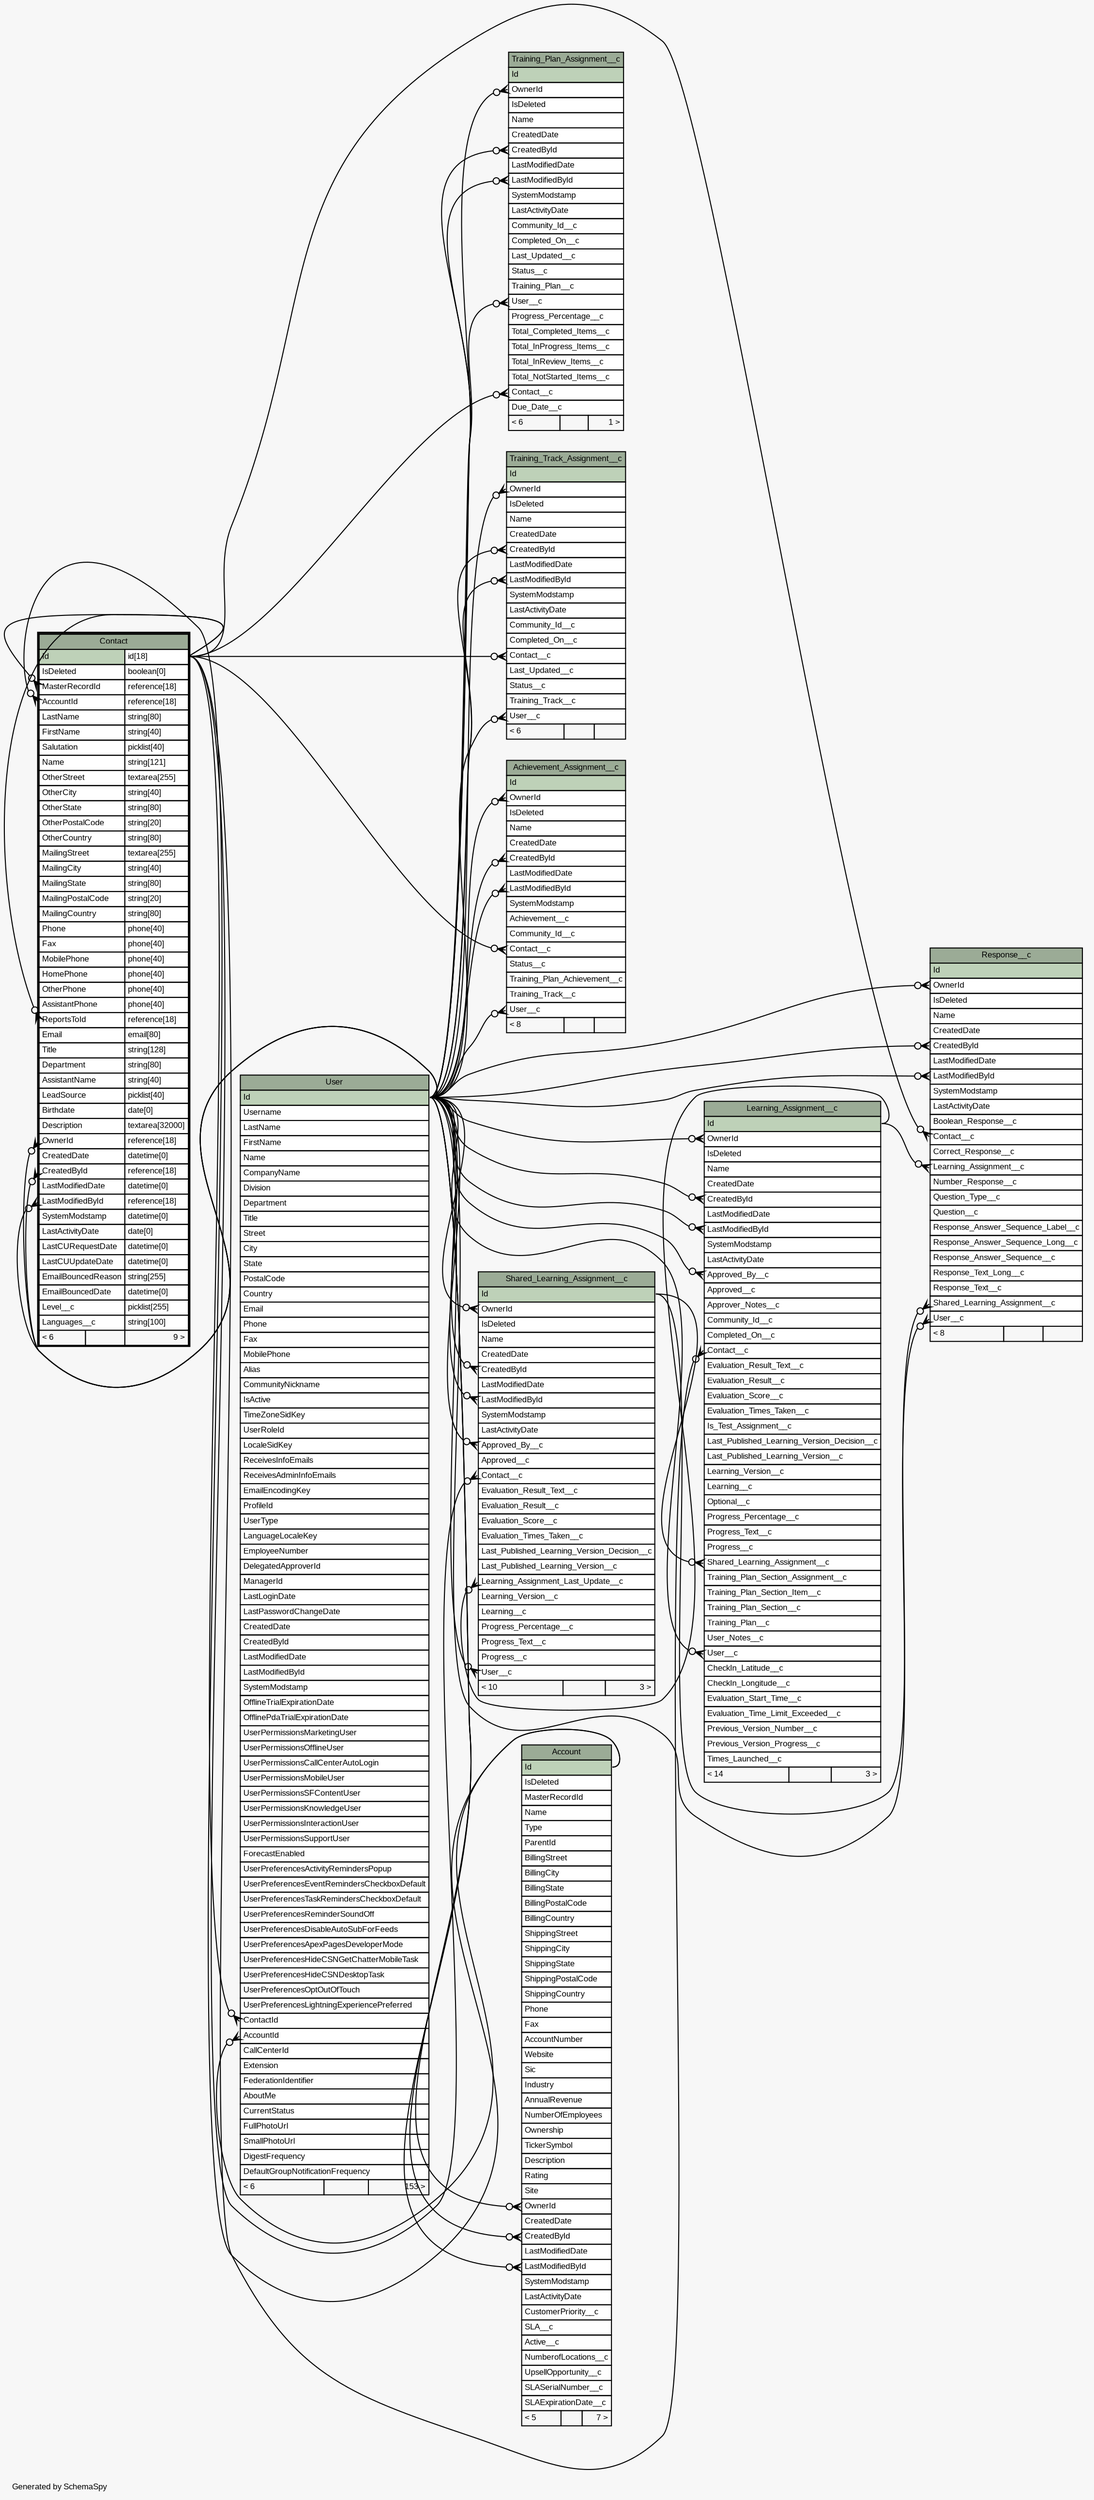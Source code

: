 // dot 2.36.0 on Mac OS X 10.10.3
// SchemaSpy rev 590
digraph "oneDegreeRelationshipsDiagram" {
  graph [
    rankdir="RL"
    bgcolor="#f7f7f7"
    label="\nGenerated by SchemaSpy"
    labeljust="l"
    nodesep="0.18"
    ranksep="0.46"
    fontname="Arial"
    fontsize="8"
  ];
  node [
    fontname="Arial"
    fontsize="8"
    shape="plaintext"
  ];
  edge [
    arrowsize="0.8"
  ];
  "Account":"CreatedById":w -> "User":"Id":e [arrowhead=none dir=back arrowtail=crowodot];
  "Account":"LastModifiedById":w -> "User":"Id":e [arrowhead=none dir=back arrowtail=crowodot];
  "Account":"OwnerId":w -> "User":"Id":e [arrowhead=none dir=back arrowtail=crowodot];
  "Achievement_Assignment__c":"Contact__c":w -> "Contact":"Id.type":e [arrowhead=none dir=back arrowtail=crowodot];
  "Achievement_Assignment__c":"CreatedById":w -> "User":"Id":e [arrowhead=none dir=back arrowtail=crowodot];
  "Achievement_Assignment__c":"LastModifiedById":w -> "User":"Id":e [arrowhead=none dir=back arrowtail=crowodot];
  "Achievement_Assignment__c":"OwnerId":w -> "User":"Id":e [arrowhead=none dir=back arrowtail=crowodot];
  "Achievement_Assignment__c":"User__c":w -> "User":"Id":e [arrowhead=none dir=back arrowtail=crowodot];
  "Contact":"AccountId":w -> "Account":"Id":e [arrowhead=none dir=back arrowtail=crowodot];
  "Contact":"CreatedById":w -> "User":"Id":e [arrowhead=none dir=back arrowtail=crowodot];
  "Contact":"LastModifiedById":w -> "User":"Id":e [arrowhead=none dir=back arrowtail=crowodot];
  "Contact":"MasterRecordId":w -> "Contact":"Id.type":e [arrowhead=none dir=back arrowtail=crowodot];
  "Contact":"OwnerId":w -> "User":"Id":e [arrowhead=none dir=back arrowtail=crowodot];
  "Contact":"ReportsToId":w -> "Contact":"Id.type":e [arrowhead=none dir=back arrowtail=crowodot];
  "Learning_Assignment__c":"Approved_By__c":w -> "User":"Id":e [arrowhead=none dir=back arrowtail=crowodot];
  "Learning_Assignment__c":"Contact__c":w -> "Contact":"Id.type":e [arrowhead=none dir=back arrowtail=crowodot];
  "Learning_Assignment__c":"CreatedById":w -> "User":"Id":e [arrowhead=none dir=back arrowtail=crowodot];
  "Learning_Assignment__c":"LastModifiedById":w -> "User":"Id":e [arrowhead=none dir=back arrowtail=crowodot];
  "Learning_Assignment__c":"OwnerId":w -> "User":"Id":e [arrowhead=none dir=back arrowtail=crowodot];
  "Learning_Assignment__c":"Shared_Learning_Assignment__c":w -> "Shared_Learning_Assignment__c":"Id":e [arrowhead=none dir=back arrowtail=crowodot];
  "Learning_Assignment__c":"User__c":w -> "User":"Id":e [arrowhead=none dir=back arrowtail=crowodot];
  "Response__c":"Contact__c":w -> "Contact":"Id.type":e [arrowhead=none dir=back arrowtail=crowodot];
  "Response__c":"CreatedById":w -> "User":"Id":e [arrowhead=none dir=back arrowtail=crowodot];
  "Response__c":"LastModifiedById":w -> "User":"Id":e [arrowhead=none dir=back arrowtail=crowodot];
  "Response__c":"Learning_Assignment__c":w -> "Learning_Assignment__c":"Id":e [arrowhead=none dir=back arrowtail=crowodot];
  "Response__c":"OwnerId":w -> "User":"Id":e [arrowhead=none dir=back arrowtail=crowodot];
  "Response__c":"Shared_Learning_Assignment__c":w -> "Shared_Learning_Assignment__c":"Id":e [arrowhead=none dir=back arrowtail=crowodot];
  "Response__c":"User__c":w -> "User":"Id":e [arrowhead=none dir=back arrowtail=crowodot];
  "Shared_Learning_Assignment__c":"Approved_By__c":w -> "User":"Id":e [arrowhead=none dir=back arrowtail=crowodot];
  "Shared_Learning_Assignment__c":"Contact__c":w -> "Contact":"Id.type":e [arrowhead=none dir=back arrowtail=crowodot];
  "Shared_Learning_Assignment__c":"CreatedById":w -> "User":"Id":e [arrowhead=none dir=back arrowtail=crowodot];
  "Shared_Learning_Assignment__c":"LastModifiedById":w -> "User":"Id":e [arrowhead=none dir=back arrowtail=crowodot];
  "Shared_Learning_Assignment__c":"Learning_Assignment_Last_Update__c":w -> "Learning_Assignment__c":"Id":e [arrowhead=none dir=back arrowtail=crowodot];
  "Shared_Learning_Assignment__c":"OwnerId":w -> "User":"Id":e [arrowhead=none dir=back arrowtail=crowodot];
  "Shared_Learning_Assignment__c":"User__c":w -> "User":"Id":e [arrowhead=none dir=back arrowtail=crowodot];
  "Training_Plan_Assignment__c":"Contact__c":w -> "Contact":"Id.type":e [arrowhead=none dir=back arrowtail=crowodot];
  "Training_Plan_Assignment__c":"CreatedById":w -> "User":"Id":e [arrowhead=none dir=back arrowtail=crowodot];
  "Training_Plan_Assignment__c":"LastModifiedById":w -> "User":"Id":e [arrowhead=none dir=back arrowtail=crowodot];
  "Training_Plan_Assignment__c":"OwnerId":w -> "User":"Id":e [arrowhead=none dir=back arrowtail=crowodot];
  "Training_Plan_Assignment__c":"User__c":w -> "User":"Id":e [arrowhead=none dir=back arrowtail=crowodot];
  "Training_Track_Assignment__c":"Contact__c":w -> "Contact":"Id.type":e [arrowhead=none dir=back arrowtail=crowodot];
  "Training_Track_Assignment__c":"CreatedById":w -> "User":"Id":e [arrowhead=none dir=back arrowtail=crowodot];
  "Training_Track_Assignment__c":"LastModifiedById":w -> "User":"Id":e [arrowhead=none dir=back arrowtail=crowodot];
  "Training_Track_Assignment__c":"OwnerId":w -> "User":"Id":e [arrowhead=none dir=back arrowtail=crowodot];
  "Training_Track_Assignment__c":"User__c":w -> "User":"Id":e [arrowhead=none dir=back arrowtail=crowodot];
  "User":"AccountId":w -> "Account":"Id":e [arrowhead=none dir=back arrowtail=crowodot];
  "User":"ContactId":w -> "Contact":"Id.type":e [arrowhead=none dir=back arrowtail=crowodot];
  "Account" [
    label=<
    <TABLE BORDER="0" CELLBORDER="1" CELLSPACING="0" BGCOLOR="#ffffff">
      <TR><TD COLSPAN="3" BGCOLOR="#9bab96" ALIGN="CENTER">Account</TD></TR>
      <TR><TD PORT="Id" COLSPAN="3" BGCOLOR="#bed1b8" ALIGN="LEFT">Id</TD></TR>
      <TR><TD PORT="IsDeleted" COLSPAN="3" ALIGN="LEFT">IsDeleted</TD></TR>
      <TR><TD PORT="MasterRecordId" COLSPAN="3" ALIGN="LEFT">MasterRecordId</TD></TR>
      <TR><TD PORT="Name" COLSPAN="3" ALIGN="LEFT">Name</TD></TR>
      <TR><TD PORT="Type" COLSPAN="3" ALIGN="LEFT">Type</TD></TR>
      <TR><TD PORT="ParentId" COLSPAN="3" ALIGN="LEFT">ParentId</TD></TR>
      <TR><TD PORT="BillingStreet" COLSPAN="3" ALIGN="LEFT">BillingStreet</TD></TR>
      <TR><TD PORT="BillingCity" COLSPAN="3" ALIGN="LEFT">BillingCity</TD></TR>
      <TR><TD PORT="BillingState" COLSPAN="3" ALIGN="LEFT">BillingState</TD></TR>
      <TR><TD PORT="BillingPostalCode" COLSPAN="3" ALIGN="LEFT">BillingPostalCode</TD></TR>
      <TR><TD PORT="BillingCountry" COLSPAN="3" ALIGN="LEFT">BillingCountry</TD></TR>
      <TR><TD PORT="ShippingStreet" COLSPAN="3" ALIGN="LEFT">ShippingStreet</TD></TR>
      <TR><TD PORT="ShippingCity" COLSPAN="3" ALIGN="LEFT">ShippingCity</TD></TR>
      <TR><TD PORT="ShippingState" COLSPAN="3" ALIGN="LEFT">ShippingState</TD></TR>
      <TR><TD PORT="ShippingPostalCode" COLSPAN="3" ALIGN="LEFT">ShippingPostalCode</TD></TR>
      <TR><TD PORT="ShippingCountry" COLSPAN="3" ALIGN="LEFT">ShippingCountry</TD></TR>
      <TR><TD PORT="Phone" COLSPAN="3" ALIGN="LEFT">Phone</TD></TR>
      <TR><TD PORT="Fax" COLSPAN="3" ALIGN="LEFT">Fax</TD></TR>
      <TR><TD PORT="AccountNumber" COLSPAN="3" ALIGN="LEFT">AccountNumber</TD></TR>
      <TR><TD PORT="Website" COLSPAN="3" ALIGN="LEFT">Website</TD></TR>
      <TR><TD PORT="Sic" COLSPAN="3" ALIGN="LEFT">Sic</TD></TR>
      <TR><TD PORT="Industry" COLSPAN="3" ALIGN="LEFT">Industry</TD></TR>
      <TR><TD PORT="AnnualRevenue" COLSPAN="3" ALIGN="LEFT">AnnualRevenue</TD></TR>
      <TR><TD PORT="NumberOfEmployees" COLSPAN="3" ALIGN="LEFT">NumberOfEmployees</TD></TR>
      <TR><TD PORT="Ownership" COLSPAN="3" ALIGN="LEFT">Ownership</TD></TR>
      <TR><TD PORT="TickerSymbol" COLSPAN="3" ALIGN="LEFT">TickerSymbol</TD></TR>
      <TR><TD PORT="Description" COLSPAN="3" ALIGN="LEFT">Description</TD></TR>
      <TR><TD PORT="Rating" COLSPAN="3" ALIGN="LEFT">Rating</TD></TR>
      <TR><TD PORT="Site" COLSPAN="3" ALIGN="LEFT">Site</TD></TR>
      <TR><TD PORT="OwnerId" COLSPAN="3" ALIGN="LEFT">OwnerId</TD></TR>
      <TR><TD PORT="CreatedDate" COLSPAN="3" ALIGN="LEFT">CreatedDate</TD></TR>
      <TR><TD PORT="CreatedById" COLSPAN="3" ALIGN="LEFT">CreatedById</TD></TR>
      <TR><TD PORT="LastModifiedDate" COLSPAN="3" ALIGN="LEFT">LastModifiedDate</TD></TR>
      <TR><TD PORT="LastModifiedById" COLSPAN="3" ALIGN="LEFT">LastModifiedById</TD></TR>
      <TR><TD PORT="SystemModstamp" COLSPAN="3" ALIGN="LEFT">SystemModstamp</TD></TR>
      <TR><TD PORT="LastActivityDate" COLSPAN="3" ALIGN="LEFT">LastActivityDate</TD></TR>
      <TR><TD PORT="CustomerPriority__c" COLSPAN="3" ALIGN="LEFT">CustomerPriority__c</TD></TR>
      <TR><TD PORT="SLA__c" COLSPAN="3" ALIGN="LEFT">SLA__c</TD></TR>
      <TR><TD PORT="Active__c" COLSPAN="3" ALIGN="LEFT">Active__c</TD></TR>
      <TR><TD PORT="NumberofLocations__c" COLSPAN="3" ALIGN="LEFT">NumberofLocations__c</TD></TR>
      <TR><TD PORT="UpsellOpportunity__c" COLSPAN="3" ALIGN="LEFT">UpsellOpportunity__c</TD></TR>
      <TR><TD PORT="SLASerialNumber__c" COLSPAN="3" ALIGN="LEFT">SLASerialNumber__c</TD></TR>
      <TR><TD PORT="SLAExpirationDate__c" COLSPAN="3" ALIGN="LEFT">SLAExpirationDate__c</TD></TR>
      <TR><TD ALIGN="LEFT" BGCOLOR="#f7f7f7">&lt; 5</TD><TD ALIGN="RIGHT" BGCOLOR="#f7f7f7">  </TD><TD ALIGN="RIGHT" BGCOLOR="#f7f7f7">7 &gt;</TD></TR>
    </TABLE>>
    URL="Account.html"
    tooltip="Account"
  ];
  "Achievement_Assignment__c" [
    label=<
    <TABLE BORDER="0" CELLBORDER="1" CELLSPACING="0" BGCOLOR="#ffffff">
      <TR><TD COLSPAN="3" BGCOLOR="#9bab96" ALIGN="CENTER">Achievement_Assignment__c</TD></TR>
      <TR><TD PORT="Id" COLSPAN="3" BGCOLOR="#bed1b8" ALIGN="LEFT">Id</TD></TR>
      <TR><TD PORT="OwnerId" COLSPAN="3" ALIGN="LEFT">OwnerId</TD></TR>
      <TR><TD PORT="IsDeleted" COLSPAN="3" ALIGN="LEFT">IsDeleted</TD></TR>
      <TR><TD PORT="Name" COLSPAN="3" ALIGN="LEFT">Name</TD></TR>
      <TR><TD PORT="CreatedDate" COLSPAN="3" ALIGN="LEFT">CreatedDate</TD></TR>
      <TR><TD PORT="CreatedById" COLSPAN="3" ALIGN="LEFT">CreatedById</TD></TR>
      <TR><TD PORT="LastModifiedDate" COLSPAN="3" ALIGN="LEFT">LastModifiedDate</TD></TR>
      <TR><TD PORT="LastModifiedById" COLSPAN="3" ALIGN="LEFT">LastModifiedById</TD></TR>
      <TR><TD PORT="SystemModstamp" COLSPAN="3" ALIGN="LEFT">SystemModstamp</TD></TR>
      <TR><TD PORT="Achievement__c" COLSPAN="3" ALIGN="LEFT">Achievement__c</TD></TR>
      <TR><TD PORT="Community_Id__c" COLSPAN="3" ALIGN="LEFT">Community_Id__c</TD></TR>
      <TR><TD PORT="Contact__c" COLSPAN="3" ALIGN="LEFT">Contact__c</TD></TR>
      <TR><TD PORT="Status__c" COLSPAN="3" ALIGN="LEFT">Status__c</TD></TR>
      <TR><TD PORT="Training_Plan_Achievement__c" COLSPAN="3" ALIGN="LEFT">Training_Plan_Achievement__c</TD></TR>
      <TR><TD PORT="Training_Track__c" COLSPAN="3" ALIGN="LEFT">Training_Track__c</TD></TR>
      <TR><TD PORT="User__c" COLSPAN="3" ALIGN="LEFT">User__c</TD></TR>
      <TR><TD ALIGN="LEFT" BGCOLOR="#f7f7f7">&lt; 8</TD><TD ALIGN="RIGHT" BGCOLOR="#f7f7f7">  </TD><TD ALIGN="RIGHT" BGCOLOR="#f7f7f7">  </TD></TR>
    </TABLE>>
    URL="Achievement_Assignment__c.html"
    tooltip="Achievement_Assignment__c"
  ];
  "Contact" [
    label=<
    <TABLE BORDER="2" CELLBORDER="1" CELLSPACING="0" BGCOLOR="#ffffff">
      <TR><TD COLSPAN="3" BGCOLOR="#9bab96" ALIGN="CENTER">Contact</TD></TR>
      <TR><TD PORT="Id" COLSPAN="2" BGCOLOR="#bed1b8" ALIGN="LEFT">Id</TD><TD PORT="Id.type" ALIGN="LEFT">id[18]</TD></TR>
      <TR><TD PORT="IsDeleted" COLSPAN="2" ALIGN="LEFT">IsDeleted</TD><TD PORT="IsDeleted.type" ALIGN="LEFT">boolean[0]</TD></TR>
      <TR><TD PORT="MasterRecordId" COLSPAN="2" ALIGN="LEFT">MasterRecordId</TD><TD PORT="MasterRecordId.type" ALIGN="LEFT">reference[18]</TD></TR>
      <TR><TD PORT="AccountId" COLSPAN="2" ALIGN="LEFT">AccountId</TD><TD PORT="AccountId.type" ALIGN="LEFT">reference[18]</TD></TR>
      <TR><TD PORT="LastName" COLSPAN="2" ALIGN="LEFT">LastName</TD><TD PORT="LastName.type" ALIGN="LEFT">string[80]</TD></TR>
      <TR><TD PORT="FirstName" COLSPAN="2" ALIGN="LEFT">FirstName</TD><TD PORT="FirstName.type" ALIGN="LEFT">string[40]</TD></TR>
      <TR><TD PORT="Salutation" COLSPAN="2" ALIGN="LEFT">Salutation</TD><TD PORT="Salutation.type" ALIGN="LEFT">picklist[40]</TD></TR>
      <TR><TD PORT="Name" COLSPAN="2" ALIGN="LEFT">Name</TD><TD PORT="Name.type" ALIGN="LEFT">string[121]</TD></TR>
      <TR><TD PORT="OtherStreet" COLSPAN="2" ALIGN="LEFT">OtherStreet</TD><TD PORT="OtherStreet.type" ALIGN="LEFT">textarea[255]</TD></TR>
      <TR><TD PORT="OtherCity" COLSPAN="2" ALIGN="LEFT">OtherCity</TD><TD PORT="OtherCity.type" ALIGN="LEFT">string[40]</TD></TR>
      <TR><TD PORT="OtherState" COLSPAN="2" ALIGN="LEFT">OtherState</TD><TD PORT="OtherState.type" ALIGN="LEFT">string[80]</TD></TR>
      <TR><TD PORT="OtherPostalCode" COLSPAN="2" ALIGN="LEFT">OtherPostalCode</TD><TD PORT="OtherPostalCode.type" ALIGN="LEFT">string[20]</TD></TR>
      <TR><TD PORT="OtherCountry" COLSPAN="2" ALIGN="LEFT">OtherCountry</TD><TD PORT="OtherCountry.type" ALIGN="LEFT">string[80]</TD></TR>
      <TR><TD PORT="MailingStreet" COLSPAN="2" ALIGN="LEFT">MailingStreet</TD><TD PORT="MailingStreet.type" ALIGN="LEFT">textarea[255]</TD></TR>
      <TR><TD PORT="MailingCity" COLSPAN="2" ALIGN="LEFT">MailingCity</TD><TD PORT="MailingCity.type" ALIGN="LEFT">string[40]</TD></TR>
      <TR><TD PORT="MailingState" COLSPAN="2" ALIGN="LEFT">MailingState</TD><TD PORT="MailingState.type" ALIGN="LEFT">string[80]</TD></TR>
      <TR><TD PORT="MailingPostalCode" COLSPAN="2" ALIGN="LEFT">MailingPostalCode</TD><TD PORT="MailingPostalCode.type" ALIGN="LEFT">string[20]</TD></TR>
      <TR><TD PORT="MailingCountry" COLSPAN="2" ALIGN="LEFT">MailingCountry</TD><TD PORT="MailingCountry.type" ALIGN="LEFT">string[80]</TD></TR>
      <TR><TD PORT="Phone" COLSPAN="2" ALIGN="LEFT">Phone</TD><TD PORT="Phone.type" ALIGN="LEFT">phone[40]</TD></TR>
      <TR><TD PORT="Fax" COLSPAN="2" ALIGN="LEFT">Fax</TD><TD PORT="Fax.type" ALIGN="LEFT">phone[40]</TD></TR>
      <TR><TD PORT="MobilePhone" COLSPAN="2" ALIGN="LEFT">MobilePhone</TD><TD PORT="MobilePhone.type" ALIGN="LEFT">phone[40]</TD></TR>
      <TR><TD PORT="HomePhone" COLSPAN="2" ALIGN="LEFT">HomePhone</TD><TD PORT="HomePhone.type" ALIGN="LEFT">phone[40]</TD></TR>
      <TR><TD PORT="OtherPhone" COLSPAN="2" ALIGN="LEFT">OtherPhone</TD><TD PORT="OtherPhone.type" ALIGN="LEFT">phone[40]</TD></TR>
      <TR><TD PORT="AssistantPhone" COLSPAN="2" ALIGN="LEFT">AssistantPhone</TD><TD PORT="AssistantPhone.type" ALIGN="LEFT">phone[40]</TD></TR>
      <TR><TD PORT="ReportsToId" COLSPAN="2" ALIGN="LEFT">ReportsToId</TD><TD PORT="ReportsToId.type" ALIGN="LEFT">reference[18]</TD></TR>
      <TR><TD PORT="Email" COLSPAN="2" ALIGN="LEFT">Email</TD><TD PORT="Email.type" ALIGN="LEFT">email[80]</TD></TR>
      <TR><TD PORT="Title" COLSPAN="2" ALIGN="LEFT">Title</TD><TD PORT="Title.type" ALIGN="LEFT">string[128]</TD></TR>
      <TR><TD PORT="Department" COLSPAN="2" ALIGN="LEFT">Department</TD><TD PORT="Department.type" ALIGN="LEFT">string[80]</TD></TR>
      <TR><TD PORT="AssistantName" COLSPAN="2" ALIGN="LEFT">AssistantName</TD><TD PORT="AssistantName.type" ALIGN="LEFT">string[40]</TD></TR>
      <TR><TD PORT="LeadSource" COLSPAN="2" ALIGN="LEFT">LeadSource</TD><TD PORT="LeadSource.type" ALIGN="LEFT">picklist[40]</TD></TR>
      <TR><TD PORT="Birthdate" COLSPAN="2" ALIGN="LEFT">Birthdate</TD><TD PORT="Birthdate.type" ALIGN="LEFT">date[0]</TD></TR>
      <TR><TD PORT="Description" COLSPAN="2" ALIGN="LEFT">Description</TD><TD PORT="Description.type" ALIGN="LEFT">textarea[32000]</TD></TR>
      <TR><TD PORT="OwnerId" COLSPAN="2" ALIGN="LEFT">OwnerId</TD><TD PORT="OwnerId.type" ALIGN="LEFT">reference[18]</TD></TR>
      <TR><TD PORT="CreatedDate" COLSPAN="2" ALIGN="LEFT">CreatedDate</TD><TD PORT="CreatedDate.type" ALIGN="LEFT">datetime[0]</TD></TR>
      <TR><TD PORT="CreatedById" COLSPAN="2" ALIGN="LEFT">CreatedById</TD><TD PORT="CreatedById.type" ALIGN="LEFT">reference[18]</TD></TR>
      <TR><TD PORT="LastModifiedDate" COLSPAN="2" ALIGN="LEFT">LastModifiedDate</TD><TD PORT="LastModifiedDate.type" ALIGN="LEFT">datetime[0]</TD></TR>
      <TR><TD PORT="LastModifiedById" COLSPAN="2" ALIGN="LEFT">LastModifiedById</TD><TD PORT="LastModifiedById.type" ALIGN="LEFT">reference[18]</TD></TR>
      <TR><TD PORT="SystemModstamp" COLSPAN="2" ALIGN="LEFT">SystemModstamp</TD><TD PORT="SystemModstamp.type" ALIGN="LEFT">datetime[0]</TD></TR>
      <TR><TD PORT="LastActivityDate" COLSPAN="2" ALIGN="LEFT">LastActivityDate</TD><TD PORT="LastActivityDate.type" ALIGN="LEFT">date[0]</TD></TR>
      <TR><TD PORT="LastCURequestDate" COLSPAN="2" ALIGN="LEFT">LastCURequestDate</TD><TD PORT="LastCURequestDate.type" ALIGN="LEFT">datetime[0]</TD></TR>
      <TR><TD PORT="LastCUUpdateDate" COLSPAN="2" ALIGN="LEFT">LastCUUpdateDate</TD><TD PORT="LastCUUpdateDate.type" ALIGN="LEFT">datetime[0]</TD></TR>
      <TR><TD PORT="EmailBouncedReason" COLSPAN="2" ALIGN="LEFT">EmailBouncedReason</TD><TD PORT="EmailBouncedReason.type" ALIGN="LEFT">string[255]</TD></TR>
      <TR><TD PORT="EmailBouncedDate" COLSPAN="2" ALIGN="LEFT">EmailBouncedDate</TD><TD PORT="EmailBouncedDate.type" ALIGN="LEFT">datetime[0]</TD></TR>
      <TR><TD PORT="Level__c" COLSPAN="2" ALIGN="LEFT">Level__c</TD><TD PORT="Level__c.type" ALIGN="LEFT">picklist[255]</TD></TR>
      <TR><TD PORT="Languages__c" COLSPAN="2" ALIGN="LEFT">Languages__c</TD><TD PORT="Languages__c.type" ALIGN="LEFT">string[100]</TD></TR>
      <TR><TD ALIGN="LEFT" BGCOLOR="#f7f7f7">&lt; 6</TD><TD ALIGN="RIGHT" BGCOLOR="#f7f7f7">  </TD><TD ALIGN="RIGHT" BGCOLOR="#f7f7f7">9 &gt;</TD></TR>
    </TABLE>>
    URL="Contact.html"
    tooltip="Contact"
  ];
  "Learning_Assignment__c" [
    label=<
    <TABLE BORDER="0" CELLBORDER="1" CELLSPACING="0" BGCOLOR="#ffffff">
      <TR><TD COLSPAN="3" BGCOLOR="#9bab96" ALIGN="CENTER">Learning_Assignment__c</TD></TR>
      <TR><TD PORT="Id" COLSPAN="3" BGCOLOR="#bed1b8" ALIGN="LEFT">Id</TD></TR>
      <TR><TD PORT="OwnerId" COLSPAN="3" ALIGN="LEFT">OwnerId</TD></TR>
      <TR><TD PORT="IsDeleted" COLSPAN="3" ALIGN="LEFT">IsDeleted</TD></TR>
      <TR><TD PORT="Name" COLSPAN="3" ALIGN="LEFT">Name</TD></TR>
      <TR><TD PORT="CreatedDate" COLSPAN="3" ALIGN="LEFT">CreatedDate</TD></TR>
      <TR><TD PORT="CreatedById" COLSPAN="3" ALIGN="LEFT">CreatedById</TD></TR>
      <TR><TD PORT="LastModifiedDate" COLSPAN="3" ALIGN="LEFT">LastModifiedDate</TD></TR>
      <TR><TD PORT="LastModifiedById" COLSPAN="3" ALIGN="LEFT">LastModifiedById</TD></TR>
      <TR><TD PORT="SystemModstamp" COLSPAN="3" ALIGN="LEFT">SystemModstamp</TD></TR>
      <TR><TD PORT="LastActivityDate" COLSPAN="3" ALIGN="LEFT">LastActivityDate</TD></TR>
      <TR><TD PORT="Approved_By__c" COLSPAN="3" ALIGN="LEFT">Approved_By__c</TD></TR>
      <TR><TD PORT="Approved__c" COLSPAN="3" ALIGN="LEFT">Approved__c</TD></TR>
      <TR><TD PORT="Approver_Notes__c" COLSPAN="3" ALIGN="LEFT">Approver_Notes__c</TD></TR>
      <TR><TD PORT="Community_Id__c" COLSPAN="3" ALIGN="LEFT">Community_Id__c</TD></TR>
      <TR><TD PORT="Completed_On__c" COLSPAN="3" ALIGN="LEFT">Completed_On__c</TD></TR>
      <TR><TD PORT="Contact__c" COLSPAN="3" ALIGN="LEFT">Contact__c</TD></TR>
      <TR><TD PORT="Evaluation_Result_Text__c" COLSPAN="3" ALIGN="LEFT">Evaluation_Result_Text__c</TD></TR>
      <TR><TD PORT="Evaluation_Result__c" COLSPAN="3" ALIGN="LEFT">Evaluation_Result__c</TD></TR>
      <TR><TD PORT="Evaluation_Score__c" COLSPAN="3" ALIGN="LEFT">Evaluation_Score__c</TD></TR>
      <TR><TD PORT="Evaluation_Times_Taken__c" COLSPAN="3" ALIGN="LEFT">Evaluation_Times_Taken__c</TD></TR>
      <TR><TD PORT="Is_Test_Assignment__c" COLSPAN="3" ALIGN="LEFT">Is_Test_Assignment__c</TD></TR>
      <TR><TD PORT="Last_Published_Learning_Version_Decision__c" COLSPAN="3" ALIGN="LEFT">Last_Published_Learning_Version_Decision__c</TD></TR>
      <TR><TD PORT="Last_Published_Learning_Version__c" COLSPAN="3" ALIGN="LEFT">Last_Published_Learning_Version__c</TD></TR>
      <TR><TD PORT="Learning_Version__c" COLSPAN="3" ALIGN="LEFT">Learning_Version__c</TD></TR>
      <TR><TD PORT="Learning__c" COLSPAN="3" ALIGN="LEFT">Learning__c</TD></TR>
      <TR><TD PORT="Optional__c" COLSPAN="3" ALIGN="LEFT">Optional__c</TD></TR>
      <TR><TD PORT="Progress_Percentage__c" COLSPAN="3" ALIGN="LEFT">Progress_Percentage__c</TD></TR>
      <TR><TD PORT="Progress_Text__c" COLSPAN="3" ALIGN="LEFT">Progress_Text__c</TD></TR>
      <TR><TD PORT="Progress__c" COLSPAN="3" ALIGN="LEFT">Progress__c</TD></TR>
      <TR><TD PORT="Shared_Learning_Assignment__c" COLSPAN="3" ALIGN="LEFT">Shared_Learning_Assignment__c</TD></TR>
      <TR><TD PORT="Training_Plan_Section_Assignment__c" COLSPAN="3" ALIGN="LEFT">Training_Plan_Section_Assignment__c</TD></TR>
      <TR><TD PORT="Training_Plan_Section_Item__c" COLSPAN="3" ALIGN="LEFT">Training_Plan_Section_Item__c</TD></TR>
      <TR><TD PORT="Training_Plan_Section__c" COLSPAN="3" ALIGN="LEFT">Training_Plan_Section__c</TD></TR>
      <TR><TD PORT="Training_Plan__c" COLSPAN="3" ALIGN="LEFT">Training_Plan__c</TD></TR>
      <TR><TD PORT="User_Notes__c" COLSPAN="3" ALIGN="LEFT">User_Notes__c</TD></TR>
      <TR><TD PORT="User__c" COLSPAN="3" ALIGN="LEFT">User__c</TD></TR>
      <TR><TD PORT="CheckIn_Latitude__c" COLSPAN="3" ALIGN="LEFT">CheckIn_Latitude__c</TD></TR>
      <TR><TD PORT="CheckIn_Longitude__c" COLSPAN="3" ALIGN="LEFT">CheckIn_Longitude__c</TD></TR>
      <TR><TD PORT="Evaluation_Start_Time__c" COLSPAN="3" ALIGN="LEFT">Evaluation_Start_Time__c</TD></TR>
      <TR><TD PORT="Evaluation_Time_Limit_Exceeded__c" COLSPAN="3" ALIGN="LEFT">Evaluation_Time_Limit_Exceeded__c</TD></TR>
      <TR><TD PORT="Previous_Version_Number__c" COLSPAN="3" ALIGN="LEFT">Previous_Version_Number__c</TD></TR>
      <TR><TD PORT="Previous_Version_Progress__c" COLSPAN="3" ALIGN="LEFT">Previous_Version_Progress__c</TD></TR>
      <TR><TD PORT="Times_Launched__c" COLSPAN="3" ALIGN="LEFT">Times_Launched__c</TD></TR>
      <TR><TD ALIGN="LEFT" BGCOLOR="#f7f7f7">&lt; 14</TD><TD ALIGN="RIGHT" BGCOLOR="#f7f7f7">  </TD><TD ALIGN="RIGHT" BGCOLOR="#f7f7f7">3 &gt;</TD></TR>
    </TABLE>>
    URL="Learning_Assignment__c.html"
    tooltip="Learning_Assignment__c"
  ];
  "Response__c" [
    label=<
    <TABLE BORDER="0" CELLBORDER="1" CELLSPACING="0" BGCOLOR="#ffffff">
      <TR><TD COLSPAN="3" BGCOLOR="#9bab96" ALIGN="CENTER">Response__c</TD></TR>
      <TR><TD PORT="Id" COLSPAN="3" BGCOLOR="#bed1b8" ALIGN="LEFT">Id</TD></TR>
      <TR><TD PORT="OwnerId" COLSPAN="3" ALIGN="LEFT">OwnerId</TD></TR>
      <TR><TD PORT="IsDeleted" COLSPAN="3" ALIGN="LEFT">IsDeleted</TD></TR>
      <TR><TD PORT="Name" COLSPAN="3" ALIGN="LEFT">Name</TD></TR>
      <TR><TD PORT="CreatedDate" COLSPAN="3" ALIGN="LEFT">CreatedDate</TD></TR>
      <TR><TD PORT="CreatedById" COLSPAN="3" ALIGN="LEFT">CreatedById</TD></TR>
      <TR><TD PORT="LastModifiedDate" COLSPAN="3" ALIGN="LEFT">LastModifiedDate</TD></TR>
      <TR><TD PORT="LastModifiedById" COLSPAN="3" ALIGN="LEFT">LastModifiedById</TD></TR>
      <TR><TD PORT="SystemModstamp" COLSPAN="3" ALIGN="LEFT">SystemModstamp</TD></TR>
      <TR><TD PORT="LastActivityDate" COLSPAN="3" ALIGN="LEFT">LastActivityDate</TD></TR>
      <TR><TD PORT="Boolean_Response__c" COLSPAN="3" ALIGN="LEFT">Boolean_Response__c</TD></TR>
      <TR><TD PORT="Contact__c" COLSPAN="3" ALIGN="LEFT">Contact__c</TD></TR>
      <TR><TD PORT="Correct_Response__c" COLSPAN="3" ALIGN="LEFT">Correct_Response__c</TD></TR>
      <TR><TD PORT="Learning_Assignment__c" COLSPAN="3" ALIGN="LEFT">Learning_Assignment__c</TD></TR>
      <TR><TD PORT="Number_Response__c" COLSPAN="3" ALIGN="LEFT">Number_Response__c</TD></TR>
      <TR><TD PORT="Question_Type__c" COLSPAN="3" ALIGN="LEFT">Question_Type__c</TD></TR>
      <TR><TD PORT="Question__c" COLSPAN="3" ALIGN="LEFT">Question__c</TD></TR>
      <TR><TD PORT="Response_Answer_Sequence_Label__c" COLSPAN="3" ALIGN="LEFT">Response_Answer_Sequence_Label__c</TD></TR>
      <TR><TD PORT="Response_Answer_Sequence_Long__c" COLSPAN="3" ALIGN="LEFT">Response_Answer_Sequence_Long__c</TD></TR>
      <TR><TD PORT="Response_Answer_Sequence__c" COLSPAN="3" ALIGN="LEFT">Response_Answer_Sequence__c</TD></TR>
      <TR><TD PORT="Response_Text_Long__c" COLSPAN="3" ALIGN="LEFT">Response_Text_Long__c</TD></TR>
      <TR><TD PORT="Response_Text__c" COLSPAN="3" ALIGN="LEFT">Response_Text__c</TD></TR>
      <TR><TD PORT="Shared_Learning_Assignment__c" COLSPAN="3" ALIGN="LEFT">Shared_Learning_Assignment__c</TD></TR>
      <TR><TD PORT="User__c" COLSPAN="3" ALIGN="LEFT">User__c</TD></TR>
      <TR><TD ALIGN="LEFT" BGCOLOR="#f7f7f7">&lt; 8</TD><TD ALIGN="RIGHT" BGCOLOR="#f7f7f7">  </TD><TD ALIGN="RIGHT" BGCOLOR="#f7f7f7">  </TD></TR>
    </TABLE>>
    URL="Response__c.html"
    tooltip="Response__c"
  ];
  "Shared_Learning_Assignment__c" [
    label=<
    <TABLE BORDER="0" CELLBORDER="1" CELLSPACING="0" BGCOLOR="#ffffff">
      <TR><TD COLSPAN="3" BGCOLOR="#9bab96" ALIGN="CENTER">Shared_Learning_Assignment__c</TD></TR>
      <TR><TD PORT="Id" COLSPAN="3" BGCOLOR="#bed1b8" ALIGN="LEFT">Id</TD></TR>
      <TR><TD PORT="OwnerId" COLSPAN="3" ALIGN="LEFT">OwnerId</TD></TR>
      <TR><TD PORT="IsDeleted" COLSPAN="3" ALIGN="LEFT">IsDeleted</TD></TR>
      <TR><TD PORT="Name" COLSPAN="3" ALIGN="LEFT">Name</TD></TR>
      <TR><TD PORT="CreatedDate" COLSPAN="3" ALIGN="LEFT">CreatedDate</TD></TR>
      <TR><TD PORT="CreatedById" COLSPAN="3" ALIGN="LEFT">CreatedById</TD></TR>
      <TR><TD PORT="LastModifiedDate" COLSPAN="3" ALIGN="LEFT">LastModifiedDate</TD></TR>
      <TR><TD PORT="LastModifiedById" COLSPAN="3" ALIGN="LEFT">LastModifiedById</TD></TR>
      <TR><TD PORT="SystemModstamp" COLSPAN="3" ALIGN="LEFT">SystemModstamp</TD></TR>
      <TR><TD PORT="LastActivityDate" COLSPAN="3" ALIGN="LEFT">LastActivityDate</TD></TR>
      <TR><TD PORT="Approved_By__c" COLSPAN="3" ALIGN="LEFT">Approved_By__c</TD></TR>
      <TR><TD PORT="Approved__c" COLSPAN="3" ALIGN="LEFT">Approved__c</TD></TR>
      <TR><TD PORT="Contact__c" COLSPAN="3" ALIGN="LEFT">Contact__c</TD></TR>
      <TR><TD PORT="Evaluation_Result_Text__c" COLSPAN="3" ALIGN="LEFT">Evaluation_Result_Text__c</TD></TR>
      <TR><TD PORT="Evaluation_Result__c" COLSPAN="3" ALIGN="LEFT">Evaluation_Result__c</TD></TR>
      <TR><TD PORT="Evaluation_Score__c" COLSPAN="3" ALIGN="LEFT">Evaluation_Score__c</TD></TR>
      <TR><TD PORT="Evaluation_Times_Taken__c" COLSPAN="3" ALIGN="LEFT">Evaluation_Times_Taken__c</TD></TR>
      <TR><TD PORT="Last_Published_Learning_Version_Decision__c" COLSPAN="3" ALIGN="LEFT">Last_Published_Learning_Version_Decision__c</TD></TR>
      <TR><TD PORT="Last_Published_Learning_Version__c" COLSPAN="3" ALIGN="LEFT">Last_Published_Learning_Version__c</TD></TR>
      <TR><TD PORT="Learning_Assignment_Last_Update__c" COLSPAN="3" ALIGN="LEFT">Learning_Assignment_Last_Update__c</TD></TR>
      <TR><TD PORT="Learning_Version__c" COLSPAN="3" ALIGN="LEFT">Learning_Version__c</TD></TR>
      <TR><TD PORT="Learning__c" COLSPAN="3" ALIGN="LEFT">Learning__c</TD></TR>
      <TR><TD PORT="Progress_Percentage__c" COLSPAN="3" ALIGN="LEFT">Progress_Percentage__c</TD></TR>
      <TR><TD PORT="Progress_Text__c" COLSPAN="3" ALIGN="LEFT">Progress_Text__c</TD></TR>
      <TR><TD PORT="Progress__c" COLSPAN="3" ALIGN="LEFT">Progress__c</TD></TR>
      <TR><TD PORT="User__c" COLSPAN="3" ALIGN="LEFT">User__c</TD></TR>
      <TR><TD ALIGN="LEFT" BGCOLOR="#f7f7f7">&lt; 10</TD><TD ALIGN="RIGHT" BGCOLOR="#f7f7f7">  </TD><TD ALIGN="RIGHT" BGCOLOR="#f7f7f7">3 &gt;</TD></TR>
    </TABLE>>
    URL="Shared_Learning_Assignment__c.html"
    tooltip="Shared_Learning_Assignment__c"
  ];
  "Training_Plan_Assignment__c" [
    label=<
    <TABLE BORDER="0" CELLBORDER="1" CELLSPACING="0" BGCOLOR="#ffffff">
      <TR><TD COLSPAN="3" BGCOLOR="#9bab96" ALIGN="CENTER">Training_Plan_Assignment__c</TD></TR>
      <TR><TD PORT="Id" COLSPAN="3" BGCOLOR="#bed1b8" ALIGN="LEFT">Id</TD></TR>
      <TR><TD PORT="OwnerId" COLSPAN="3" ALIGN="LEFT">OwnerId</TD></TR>
      <TR><TD PORT="IsDeleted" COLSPAN="3" ALIGN="LEFT">IsDeleted</TD></TR>
      <TR><TD PORT="Name" COLSPAN="3" ALIGN="LEFT">Name</TD></TR>
      <TR><TD PORT="CreatedDate" COLSPAN="3" ALIGN="LEFT">CreatedDate</TD></TR>
      <TR><TD PORT="CreatedById" COLSPAN="3" ALIGN="LEFT">CreatedById</TD></TR>
      <TR><TD PORT="LastModifiedDate" COLSPAN="3" ALIGN="LEFT">LastModifiedDate</TD></TR>
      <TR><TD PORT="LastModifiedById" COLSPAN="3" ALIGN="LEFT">LastModifiedById</TD></TR>
      <TR><TD PORT="SystemModstamp" COLSPAN="3" ALIGN="LEFT">SystemModstamp</TD></TR>
      <TR><TD PORT="LastActivityDate" COLSPAN="3" ALIGN="LEFT">LastActivityDate</TD></TR>
      <TR><TD PORT="Community_Id__c" COLSPAN="3" ALIGN="LEFT">Community_Id__c</TD></TR>
      <TR><TD PORT="Completed_On__c" COLSPAN="3" ALIGN="LEFT">Completed_On__c</TD></TR>
      <TR><TD PORT="Last_Updated__c" COLSPAN="3" ALIGN="LEFT">Last_Updated__c</TD></TR>
      <TR><TD PORT="Status__c" COLSPAN="3" ALIGN="LEFT">Status__c</TD></TR>
      <TR><TD PORT="Training_Plan__c" COLSPAN="3" ALIGN="LEFT">Training_Plan__c</TD></TR>
      <TR><TD PORT="User__c" COLSPAN="3" ALIGN="LEFT">User__c</TD></TR>
      <TR><TD PORT="Progress_Percentage__c" COLSPAN="3" ALIGN="LEFT">Progress_Percentage__c</TD></TR>
      <TR><TD PORT="Total_Completed_Items__c" COLSPAN="3" ALIGN="LEFT">Total_Completed_Items__c</TD></TR>
      <TR><TD PORT="Total_InProgress_Items__c" COLSPAN="3" ALIGN="LEFT">Total_InProgress_Items__c</TD></TR>
      <TR><TD PORT="Total_InReview_Items__c" COLSPAN="3" ALIGN="LEFT">Total_InReview_Items__c</TD></TR>
      <TR><TD PORT="Total_NotStarted_Items__c" COLSPAN="3" ALIGN="LEFT">Total_NotStarted_Items__c</TD></TR>
      <TR><TD PORT="Contact__c" COLSPAN="3" ALIGN="LEFT">Contact__c</TD></TR>
      <TR><TD PORT="Due_Date__c" COLSPAN="3" ALIGN="LEFT">Due_Date__c</TD></TR>
      <TR><TD ALIGN="LEFT" BGCOLOR="#f7f7f7">&lt; 6</TD><TD ALIGN="RIGHT" BGCOLOR="#f7f7f7">  </TD><TD ALIGN="RIGHT" BGCOLOR="#f7f7f7">1 &gt;</TD></TR>
    </TABLE>>
    URL="Training_Plan_Assignment__c.html"
    tooltip="Training_Plan_Assignment__c"
  ];
  "Training_Track_Assignment__c" [
    label=<
    <TABLE BORDER="0" CELLBORDER="1" CELLSPACING="0" BGCOLOR="#ffffff">
      <TR><TD COLSPAN="3" BGCOLOR="#9bab96" ALIGN="CENTER">Training_Track_Assignment__c</TD></TR>
      <TR><TD PORT="Id" COLSPAN="3" BGCOLOR="#bed1b8" ALIGN="LEFT">Id</TD></TR>
      <TR><TD PORT="OwnerId" COLSPAN="3" ALIGN="LEFT">OwnerId</TD></TR>
      <TR><TD PORT="IsDeleted" COLSPAN="3" ALIGN="LEFT">IsDeleted</TD></TR>
      <TR><TD PORT="Name" COLSPAN="3" ALIGN="LEFT">Name</TD></TR>
      <TR><TD PORT="CreatedDate" COLSPAN="3" ALIGN="LEFT">CreatedDate</TD></TR>
      <TR><TD PORT="CreatedById" COLSPAN="3" ALIGN="LEFT">CreatedById</TD></TR>
      <TR><TD PORT="LastModifiedDate" COLSPAN="3" ALIGN="LEFT">LastModifiedDate</TD></TR>
      <TR><TD PORT="LastModifiedById" COLSPAN="3" ALIGN="LEFT">LastModifiedById</TD></TR>
      <TR><TD PORT="SystemModstamp" COLSPAN="3" ALIGN="LEFT">SystemModstamp</TD></TR>
      <TR><TD PORT="LastActivityDate" COLSPAN="3" ALIGN="LEFT">LastActivityDate</TD></TR>
      <TR><TD PORT="Community_Id__c" COLSPAN="3" ALIGN="LEFT">Community_Id__c</TD></TR>
      <TR><TD PORT="Completed_On__c" COLSPAN="3" ALIGN="LEFT">Completed_On__c</TD></TR>
      <TR><TD PORT="Contact__c" COLSPAN="3" ALIGN="LEFT">Contact__c</TD></TR>
      <TR><TD PORT="Last_Updated__c" COLSPAN="3" ALIGN="LEFT">Last_Updated__c</TD></TR>
      <TR><TD PORT="Status__c" COLSPAN="3" ALIGN="LEFT">Status__c</TD></TR>
      <TR><TD PORT="Training_Track__c" COLSPAN="3" ALIGN="LEFT">Training_Track__c</TD></TR>
      <TR><TD PORT="User__c" COLSPAN="3" ALIGN="LEFT">User__c</TD></TR>
      <TR><TD ALIGN="LEFT" BGCOLOR="#f7f7f7">&lt; 6</TD><TD ALIGN="RIGHT" BGCOLOR="#f7f7f7">  </TD><TD ALIGN="RIGHT" BGCOLOR="#f7f7f7">  </TD></TR>
    </TABLE>>
    URL="Training_Track_Assignment__c.html"
    tooltip="Training_Track_Assignment__c"
  ];
  "User" [
    label=<
    <TABLE BORDER="0" CELLBORDER="1" CELLSPACING="0" BGCOLOR="#ffffff">
      <TR><TD COLSPAN="3" BGCOLOR="#9bab96" ALIGN="CENTER">User</TD></TR>
      <TR><TD PORT="Id" COLSPAN="3" BGCOLOR="#bed1b8" ALIGN="LEFT">Id</TD></TR>
      <TR><TD PORT="Username" COLSPAN="3" ALIGN="LEFT">Username</TD></TR>
      <TR><TD PORT="LastName" COLSPAN="3" ALIGN="LEFT">LastName</TD></TR>
      <TR><TD PORT="FirstName" COLSPAN="3" ALIGN="LEFT">FirstName</TD></TR>
      <TR><TD PORT="Name" COLSPAN="3" ALIGN="LEFT">Name</TD></TR>
      <TR><TD PORT="CompanyName" COLSPAN="3" ALIGN="LEFT">CompanyName</TD></TR>
      <TR><TD PORT="Division" COLSPAN="3" ALIGN="LEFT">Division</TD></TR>
      <TR><TD PORT="Department" COLSPAN="3" ALIGN="LEFT">Department</TD></TR>
      <TR><TD PORT="Title" COLSPAN="3" ALIGN="LEFT">Title</TD></TR>
      <TR><TD PORT="Street" COLSPAN="3" ALIGN="LEFT">Street</TD></TR>
      <TR><TD PORT="City" COLSPAN="3" ALIGN="LEFT">City</TD></TR>
      <TR><TD PORT="State" COLSPAN="3" ALIGN="LEFT">State</TD></TR>
      <TR><TD PORT="PostalCode" COLSPAN="3" ALIGN="LEFT">PostalCode</TD></TR>
      <TR><TD PORT="Country" COLSPAN="3" ALIGN="LEFT">Country</TD></TR>
      <TR><TD PORT="Email" COLSPAN="3" ALIGN="LEFT">Email</TD></TR>
      <TR><TD PORT="Phone" COLSPAN="3" ALIGN="LEFT">Phone</TD></TR>
      <TR><TD PORT="Fax" COLSPAN="3" ALIGN="LEFT">Fax</TD></TR>
      <TR><TD PORT="MobilePhone" COLSPAN="3" ALIGN="LEFT">MobilePhone</TD></TR>
      <TR><TD PORT="Alias" COLSPAN="3" ALIGN="LEFT">Alias</TD></TR>
      <TR><TD PORT="CommunityNickname" COLSPAN="3" ALIGN="LEFT">CommunityNickname</TD></TR>
      <TR><TD PORT="IsActive" COLSPAN="3" ALIGN="LEFT">IsActive</TD></TR>
      <TR><TD PORT="TimeZoneSidKey" COLSPAN="3" ALIGN="LEFT">TimeZoneSidKey</TD></TR>
      <TR><TD PORT="UserRoleId" COLSPAN="3" ALIGN="LEFT">UserRoleId</TD></TR>
      <TR><TD PORT="LocaleSidKey" COLSPAN="3" ALIGN="LEFT">LocaleSidKey</TD></TR>
      <TR><TD PORT="ReceivesInfoEmails" COLSPAN="3" ALIGN="LEFT">ReceivesInfoEmails</TD></TR>
      <TR><TD PORT="ReceivesAdminInfoEmails" COLSPAN="3" ALIGN="LEFT">ReceivesAdminInfoEmails</TD></TR>
      <TR><TD PORT="EmailEncodingKey" COLSPAN="3" ALIGN="LEFT">EmailEncodingKey</TD></TR>
      <TR><TD PORT="ProfileId" COLSPAN="3" ALIGN="LEFT">ProfileId</TD></TR>
      <TR><TD PORT="UserType" COLSPAN="3" ALIGN="LEFT">UserType</TD></TR>
      <TR><TD PORT="LanguageLocaleKey" COLSPAN="3" ALIGN="LEFT">LanguageLocaleKey</TD></TR>
      <TR><TD PORT="EmployeeNumber" COLSPAN="3" ALIGN="LEFT">EmployeeNumber</TD></TR>
      <TR><TD PORT="DelegatedApproverId" COLSPAN="3" ALIGN="LEFT">DelegatedApproverId</TD></TR>
      <TR><TD PORT="ManagerId" COLSPAN="3" ALIGN="LEFT">ManagerId</TD></TR>
      <TR><TD PORT="LastLoginDate" COLSPAN="3" ALIGN="LEFT">LastLoginDate</TD></TR>
      <TR><TD PORT="LastPasswordChangeDate" COLSPAN="3" ALIGN="LEFT">LastPasswordChangeDate</TD></TR>
      <TR><TD PORT="CreatedDate" COLSPAN="3" ALIGN="LEFT">CreatedDate</TD></TR>
      <TR><TD PORT="CreatedById" COLSPAN="3" ALIGN="LEFT">CreatedById</TD></TR>
      <TR><TD PORT="LastModifiedDate" COLSPAN="3" ALIGN="LEFT">LastModifiedDate</TD></TR>
      <TR><TD PORT="LastModifiedById" COLSPAN="3" ALIGN="LEFT">LastModifiedById</TD></TR>
      <TR><TD PORT="SystemModstamp" COLSPAN="3" ALIGN="LEFT">SystemModstamp</TD></TR>
      <TR><TD PORT="OfflineTrialExpirationDate" COLSPAN="3" ALIGN="LEFT">OfflineTrialExpirationDate</TD></TR>
      <TR><TD PORT="OfflinePdaTrialExpirationDate" COLSPAN="3" ALIGN="LEFT">OfflinePdaTrialExpirationDate</TD></TR>
      <TR><TD PORT="UserPermissionsMarketingUser" COLSPAN="3" ALIGN="LEFT">UserPermissionsMarketingUser</TD></TR>
      <TR><TD PORT="UserPermissionsOfflineUser" COLSPAN="3" ALIGN="LEFT">UserPermissionsOfflineUser</TD></TR>
      <TR><TD PORT="UserPermissionsCallCenterAutoLogin" COLSPAN="3" ALIGN="LEFT">UserPermissionsCallCenterAutoLogin</TD></TR>
      <TR><TD PORT="UserPermissionsMobileUser" COLSPAN="3" ALIGN="LEFT">UserPermissionsMobileUser</TD></TR>
      <TR><TD PORT="UserPermissionsSFContentUser" COLSPAN="3" ALIGN="LEFT">UserPermissionsSFContentUser</TD></TR>
      <TR><TD PORT="UserPermissionsKnowledgeUser" COLSPAN="3" ALIGN="LEFT">UserPermissionsKnowledgeUser</TD></TR>
      <TR><TD PORT="UserPermissionsInteractionUser" COLSPAN="3" ALIGN="LEFT">UserPermissionsInteractionUser</TD></TR>
      <TR><TD PORT="UserPermissionsSupportUser" COLSPAN="3" ALIGN="LEFT">UserPermissionsSupportUser</TD></TR>
      <TR><TD PORT="ForecastEnabled" COLSPAN="3" ALIGN="LEFT">ForecastEnabled</TD></TR>
      <TR><TD PORT="UserPreferencesActivityRemindersPopup" COLSPAN="3" ALIGN="LEFT">UserPreferencesActivityRemindersPopup</TD></TR>
      <TR><TD PORT="UserPreferencesEventRemindersCheckboxDefault" COLSPAN="3" ALIGN="LEFT">UserPreferencesEventRemindersCheckboxDefault</TD></TR>
      <TR><TD PORT="UserPreferencesTaskRemindersCheckboxDefault" COLSPAN="3" ALIGN="LEFT">UserPreferencesTaskRemindersCheckboxDefault</TD></TR>
      <TR><TD PORT="UserPreferencesReminderSoundOff" COLSPAN="3" ALIGN="LEFT">UserPreferencesReminderSoundOff</TD></TR>
      <TR><TD PORT="UserPreferencesDisableAutoSubForFeeds" COLSPAN="3" ALIGN="LEFT">UserPreferencesDisableAutoSubForFeeds</TD></TR>
      <TR><TD PORT="UserPreferencesApexPagesDeveloperMode" COLSPAN="3" ALIGN="LEFT">UserPreferencesApexPagesDeveloperMode</TD></TR>
      <TR><TD PORT="UserPreferencesHideCSNGetChatterMobileTask" COLSPAN="3" ALIGN="LEFT">UserPreferencesHideCSNGetChatterMobileTask</TD></TR>
      <TR><TD PORT="UserPreferencesHideCSNDesktopTask" COLSPAN="3" ALIGN="LEFT">UserPreferencesHideCSNDesktopTask</TD></TR>
      <TR><TD PORT="UserPreferencesOptOutOfTouch" COLSPAN="3" ALIGN="LEFT">UserPreferencesOptOutOfTouch</TD></TR>
      <TR><TD PORT="UserPreferencesLightningExperiencePreferred" COLSPAN="3" ALIGN="LEFT">UserPreferencesLightningExperiencePreferred</TD></TR>
      <TR><TD PORT="ContactId" COLSPAN="3" ALIGN="LEFT">ContactId</TD></TR>
      <TR><TD PORT="AccountId" COLSPAN="3" ALIGN="LEFT">AccountId</TD></TR>
      <TR><TD PORT="CallCenterId" COLSPAN="3" ALIGN="LEFT">CallCenterId</TD></TR>
      <TR><TD PORT="Extension" COLSPAN="3" ALIGN="LEFT">Extension</TD></TR>
      <TR><TD PORT="FederationIdentifier" COLSPAN="3" ALIGN="LEFT">FederationIdentifier</TD></TR>
      <TR><TD PORT="AboutMe" COLSPAN="3" ALIGN="LEFT">AboutMe</TD></TR>
      <TR><TD PORT="CurrentStatus" COLSPAN="3" ALIGN="LEFT">CurrentStatus</TD></TR>
      <TR><TD PORT="FullPhotoUrl" COLSPAN="3" ALIGN="LEFT">FullPhotoUrl</TD></TR>
      <TR><TD PORT="SmallPhotoUrl" COLSPAN="3" ALIGN="LEFT">SmallPhotoUrl</TD></TR>
      <TR><TD PORT="DigestFrequency" COLSPAN="3" ALIGN="LEFT">DigestFrequency</TD></TR>
      <TR><TD PORT="DefaultGroupNotificationFrequency" COLSPAN="3" ALIGN="LEFT">DefaultGroupNotificationFrequency</TD></TR>
      <TR><TD ALIGN="LEFT" BGCOLOR="#f7f7f7">&lt; 6</TD><TD ALIGN="RIGHT" BGCOLOR="#f7f7f7">  </TD><TD ALIGN="RIGHT" BGCOLOR="#f7f7f7">153 &gt;</TD></TR>
    </TABLE>>
    URL="User.html"
    tooltip="User"
  ];
}
